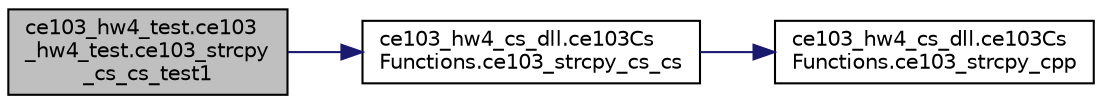digraph "ce103_hw4_test.ce103_hw4_test.ce103_strcpy_cs_cs_test1"
{
 // INTERACTIVE_SVG=YES
 // LATEX_PDF_SIZE
  edge [fontname="Helvetica",fontsize="10",labelfontname="Helvetica",labelfontsize="10"];
  node [fontname="Helvetica",fontsize="10",shape=record];
  rankdir="LR";
  Node1 [label="ce103_hw4_test.ce103\l_hw4_test.ce103_strcpy\l_cs_cs_test1",height=0.2,width=0.4,color="black", fillcolor="grey75", style="filled", fontcolor="black",tooltip=" "];
  Node1 -> Node2 [color="midnightblue",fontsize="10",style="solid"];
  Node2 [label="ce103_hw4_cs_dll.ce103Cs\lFunctions.ce103_strcpy_cs_cs",height=0.2,width=0.4,color="black", fillcolor="white", style="filled",URL="$d9/da4/a00078.html#a1a5bde83831973a55a9a3dc5eaca8379",tooltip=" "];
  Node2 -> Node3 [color="midnightblue",fontsize="10",style="solid"];
  Node3 [label="ce103_hw4_cs_dll.ce103Cs\lFunctions.ce103_strcpy_cpp",height=0.2,width=0.4,color="black", fillcolor="white", style="filled",URL="$d9/da4/a00078.html#a659979ac5a2bb9cf369c35d77f352436",tooltip=" "];
}
